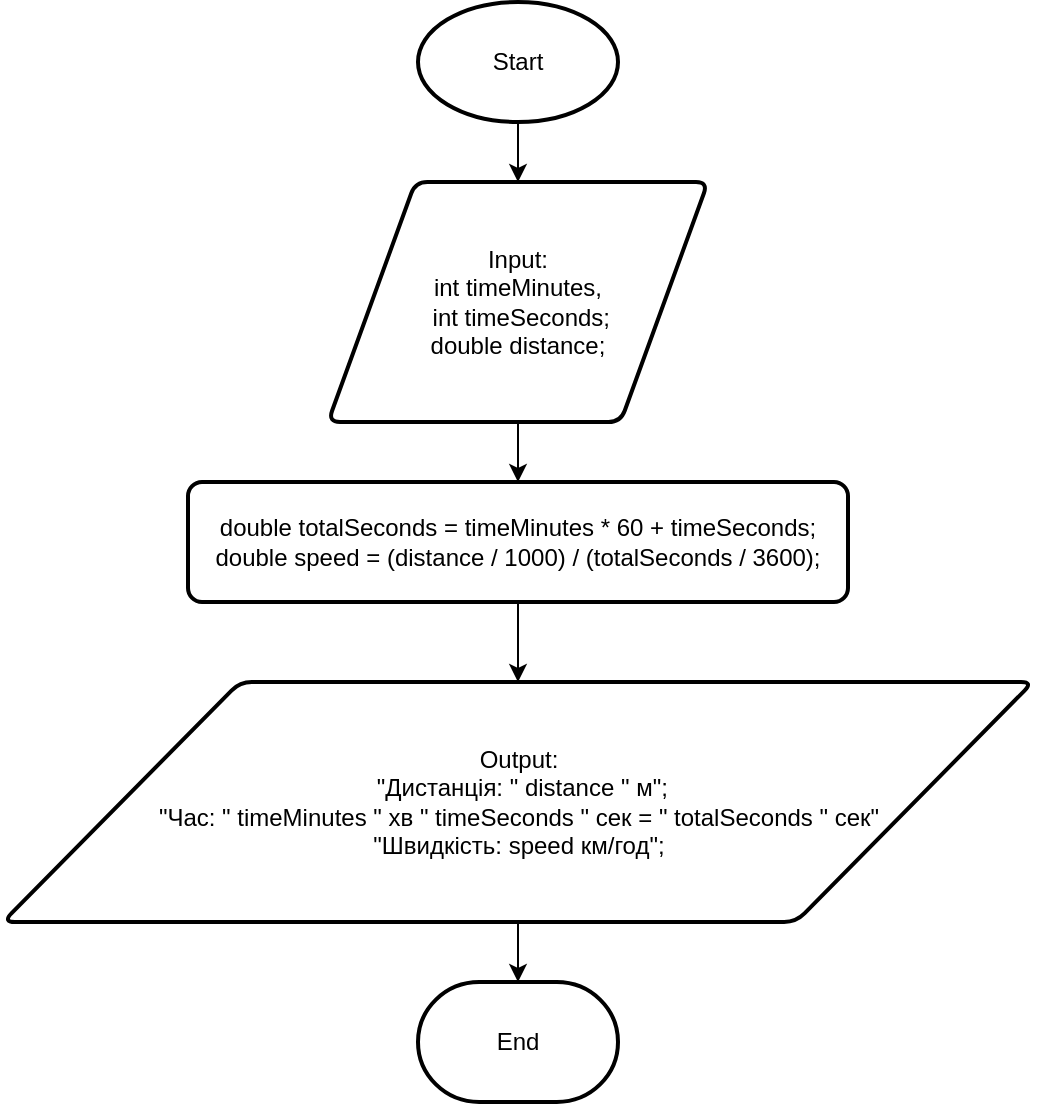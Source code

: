 <mxfile version="22.1.2" type="device">
  <diagram id="C5RBs43oDa-KdzZeNtuy" name="Page-1">
    <mxGraphModel dx="1475" dy="949" grid="1" gridSize="10" guides="1" tooltips="1" connect="1" arrows="1" fold="1" page="1" pageScale="1" pageWidth="827" pageHeight="1169" math="0" shadow="0">
      <root>
        <mxCell id="WIyWlLk6GJQsqaUBKTNV-0" />
        <mxCell id="WIyWlLk6GJQsqaUBKTNV-1" parent="WIyWlLk6GJQsqaUBKTNV-0" />
        <mxCell id="CuIuWNtZuQJhag1xSFM--0" style="edgeStyle=orthogonalEdgeStyle;rounded=0;orthogonalLoop=1;jettySize=auto;html=1;exitX=0.5;exitY=1;exitDx=0;exitDy=0;exitPerimeter=0;entryX=0.5;entryY=0;entryDx=0;entryDy=0;" edge="1" parent="WIyWlLk6GJQsqaUBKTNV-1" source="CuIuWNtZuQJhag1xSFM--1" target="CuIuWNtZuQJhag1xSFM--3">
          <mxGeometry relative="1" as="geometry" />
        </mxCell>
        <mxCell id="CuIuWNtZuQJhag1xSFM--1" value="Start" style="strokeWidth=2;html=1;shape=mxgraph.flowchart.start_1;whiteSpace=wrap;" vertex="1" parent="WIyWlLk6GJQsqaUBKTNV-1">
          <mxGeometry x="110" y="20" width="100" height="60" as="geometry" />
        </mxCell>
        <mxCell id="CuIuWNtZuQJhag1xSFM--2" style="edgeStyle=orthogonalEdgeStyle;rounded=0;orthogonalLoop=1;jettySize=auto;html=1;exitX=0.5;exitY=1;exitDx=0;exitDy=0;entryX=0.5;entryY=0;entryDx=0;entryDy=0;" edge="1" parent="WIyWlLk6GJQsqaUBKTNV-1" source="CuIuWNtZuQJhag1xSFM--3" target="CuIuWNtZuQJhag1xSFM--5">
          <mxGeometry relative="1" as="geometry" />
        </mxCell>
        <mxCell id="CuIuWNtZuQJhag1xSFM--3" value="Input:&lt;br&gt;&lt;div&gt;int timeMinutes,&lt;/div&gt;&lt;div&gt;&amp;nbsp;int timeSeconds;&lt;/div&gt;&lt;div&gt;&lt;span style=&quot;background-color: initial;&quot;&gt;double distance;&lt;/span&gt;&lt;/div&gt;" style="rounded=1;whiteSpace=wrap;html=1;absoluteArcSize=1;arcSize=12;strokeWidth=2;shape=parallelogram;perimeter=parallelogramPerimeter;size=0.23;" vertex="1" parent="WIyWlLk6GJQsqaUBKTNV-1">
          <mxGeometry x="65" y="110" width="190" height="120" as="geometry" />
        </mxCell>
        <mxCell id="CuIuWNtZuQJhag1xSFM--13" style="edgeStyle=orthogonalEdgeStyle;rounded=0;orthogonalLoop=1;jettySize=auto;html=1;exitX=0.5;exitY=1;exitDx=0;exitDy=0;entryX=0.5;entryY=0;entryDx=0;entryDy=0;" edge="1" parent="WIyWlLk6GJQsqaUBKTNV-1" source="CuIuWNtZuQJhag1xSFM--5" target="CuIuWNtZuQJhag1xSFM--12">
          <mxGeometry relative="1" as="geometry" />
        </mxCell>
        <mxCell id="CuIuWNtZuQJhag1xSFM--5" value="&lt;div&gt;double totalSeconds = timeMinutes * 60 + timeSeconds;&lt;/div&gt;&lt;div&gt;double speed = (distance / 1000) / (totalSeconds / 3600);&lt;/div&gt;" style="verticalLabelPosition=middle;verticalAlign=middle;html=1;shape=label;whiteSpace=wrap;rounded=1;size=0.14;arcSize=14;labelPosition=center;align=center;absoluteArcSize=1;strokeWidth=2;" vertex="1" parent="WIyWlLk6GJQsqaUBKTNV-1">
          <mxGeometry x="-5" y="260" width="330" height="60" as="geometry" />
        </mxCell>
        <mxCell id="CuIuWNtZuQJhag1xSFM--9" value="End" style="strokeWidth=2;html=1;shape=mxgraph.flowchart.terminator;whiteSpace=wrap;" vertex="1" parent="WIyWlLk6GJQsqaUBKTNV-1">
          <mxGeometry x="110" y="510" width="100" height="60" as="geometry" />
        </mxCell>
        <mxCell id="CuIuWNtZuQJhag1xSFM--12" value="Output:&lt;br&gt;&lt;div&gt;&lt;div&gt;&amp;nbsp;&quot;Дистанція: &quot; distance &quot; м&quot;;&lt;/div&gt;&lt;div&gt;&amp;nbsp;&quot;Час: &quot; timeMinutes &quot; хв &quot; timeSeconds &quot; сек = &quot; totalSeconds &quot; сек&quot;&amp;nbsp;&lt;/div&gt;&lt;div&gt;&quot;Швидкість: speed км/год&quot;;&lt;/div&gt;&lt;/div&gt;" style="rounded=1;whiteSpace=wrap;html=1;absoluteArcSize=1;arcSize=12;strokeWidth=2;shape=parallelogram;perimeter=parallelogramPerimeter;size=0.23;" vertex="1" parent="WIyWlLk6GJQsqaUBKTNV-1">
          <mxGeometry x="-97.5" y="360" width="515" height="120" as="geometry" />
        </mxCell>
        <mxCell id="CuIuWNtZuQJhag1xSFM--14" style="edgeStyle=orthogonalEdgeStyle;rounded=0;orthogonalLoop=1;jettySize=auto;html=1;exitX=0.5;exitY=1;exitDx=0;exitDy=0;entryX=0.5;entryY=0;entryDx=0;entryDy=0;entryPerimeter=0;" edge="1" parent="WIyWlLk6GJQsqaUBKTNV-1" source="CuIuWNtZuQJhag1xSFM--12" target="CuIuWNtZuQJhag1xSFM--9">
          <mxGeometry relative="1" as="geometry" />
        </mxCell>
      </root>
    </mxGraphModel>
  </diagram>
</mxfile>
